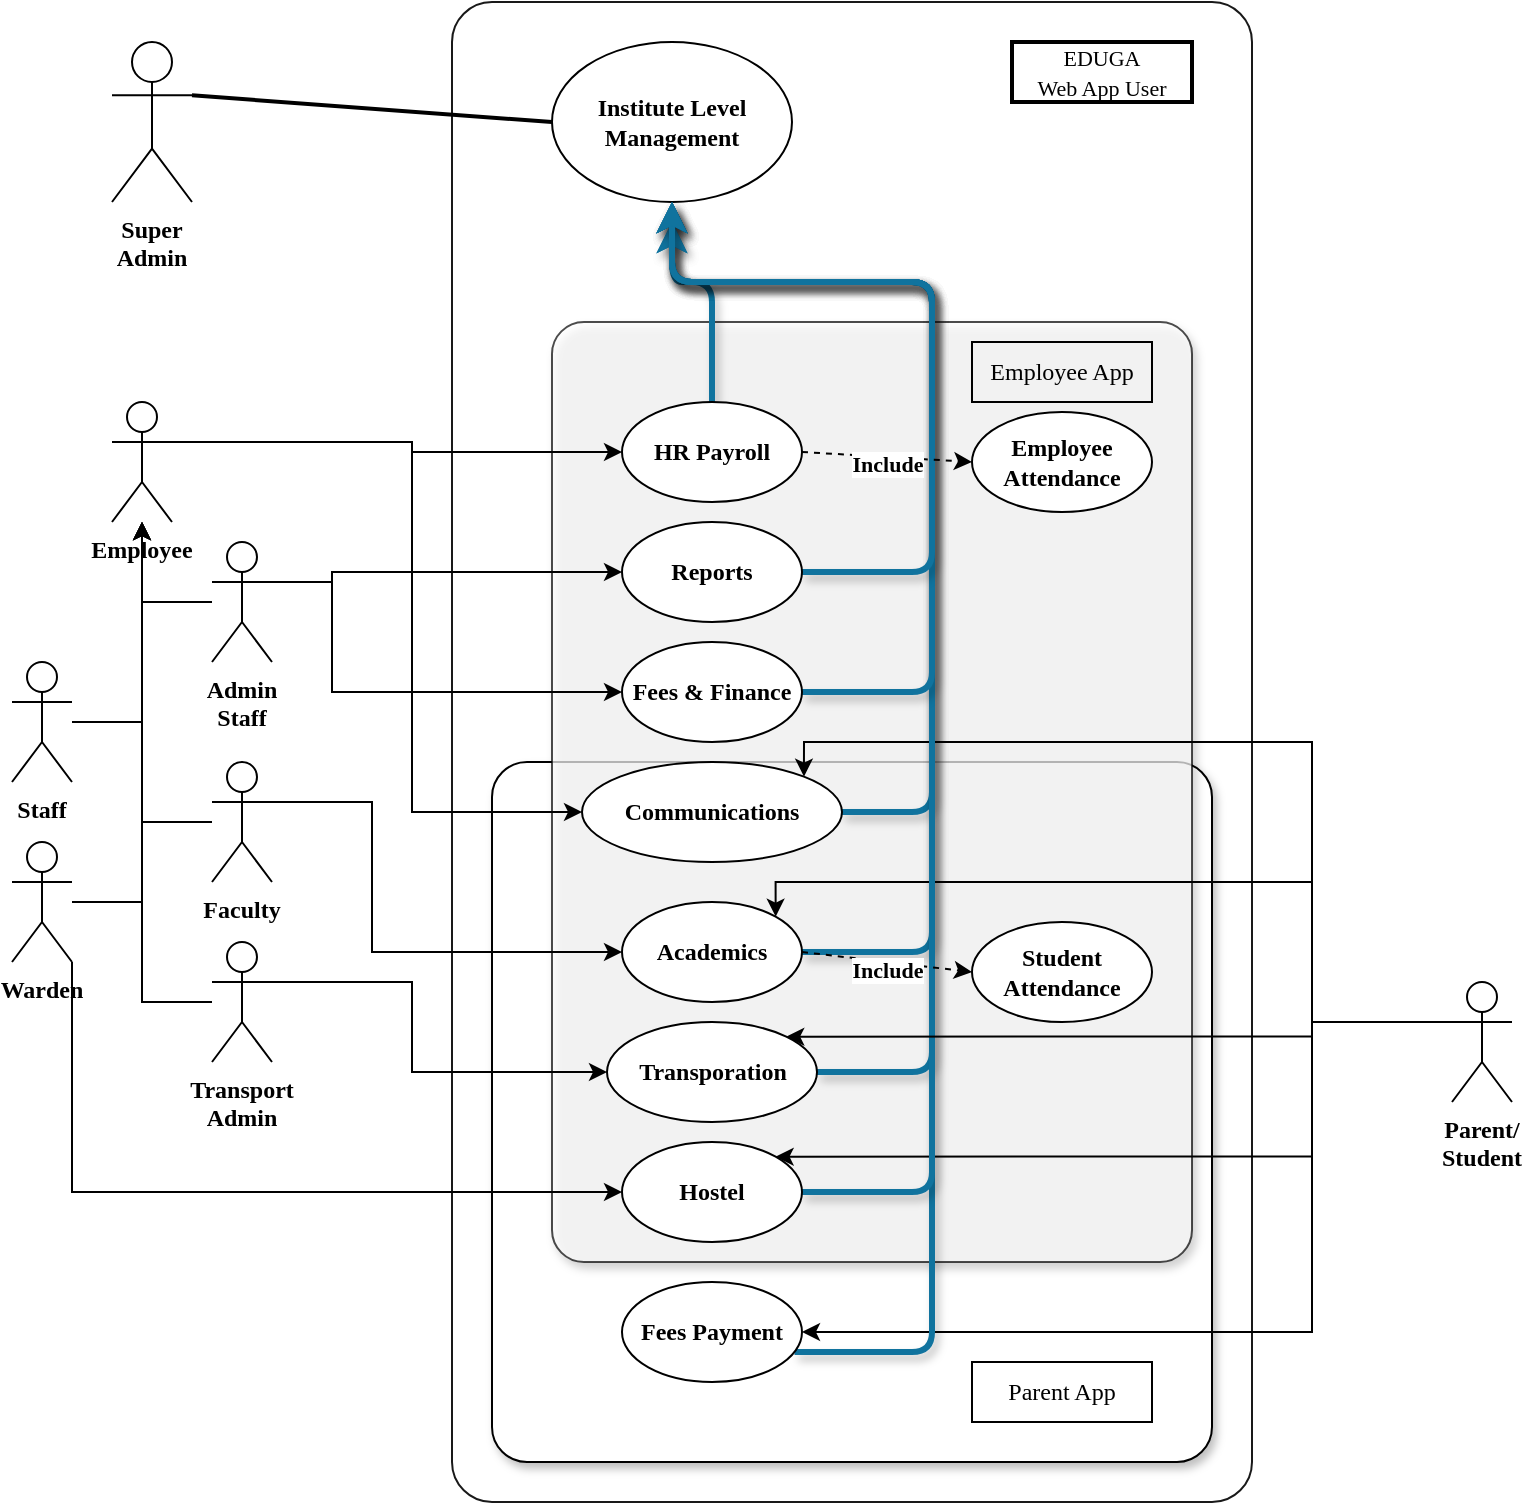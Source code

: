 <mxfile version="28.1.2">
  <diagram name="Page-1" id="u1YwF5gIARL7UAbkg5wj">
    <mxGraphModel dx="1426" dy="919" grid="1" gridSize="10" guides="1" tooltips="1" connect="1" arrows="1" fold="1" page="1" pageScale="1" pageWidth="850" pageHeight="1100" math="0" shadow="0">
      <root>
        <mxCell id="0" />
        <mxCell id="1" parent="0" />
        <mxCell id="ep3fy5VUL9QXkwdNC3nI-55" value="" style="rounded=1;whiteSpace=wrap;html=1;fillColor=light-dark(#FFFFFF,#FFAF1D);fontFamily=montserrat;fontSource=https%3A%2F%2Ffonts.googleapis.com%2Fcss%3Ffamily%3Dmontserrat;fontColor=light-dark(#000000,#CCFFFF);fontStyle=1;opacity=90;arcSize=5;glass=0;" vertex="1" parent="1">
          <mxGeometry x="280" y="40" width="400" height="750" as="geometry" />
        </mxCell>
        <mxCell id="ep3fy5VUL9QXkwdNC3nI-56" value="" style="rounded=1;whiteSpace=wrap;html=1;fillColor=light-dark(#FFFFFF,#D4FC79);glass=0;shadow=1;arcSize=5;strokeColor=light-dark(#000000,#000000);" vertex="1" parent="1">
          <mxGeometry x="300" y="420" width="360" height="350" as="geometry" />
        </mxCell>
        <mxCell id="ep3fy5VUL9QXkwdNC3nI-57" value="" style="rounded=1;whiteSpace=wrap;html=1;fillColor=light-dark(#FFFFFF,#00F2FE);glass=0;shadow=1;arcSize=5;opacity=70;strokeColor=light-dark(#000000,#373737);" vertex="1" parent="1">
          <mxGeometry x="330" y="200" width="320" height="470" as="geometry" />
        </mxCell>
        <mxCell id="ZdCM_eY7NvL7YCv6Zc3t-2" value="&lt;div&gt;Super Admin&lt;/div&gt;" style="shape=umlActor;verticalLabelPosition=bottom;verticalAlign=top;html=1;outlineConnect=0;fillColor=light-dark(#FFFFFF,#FF300E);fontFamily=montserrat;fontSource=https%3A%2F%2Ffonts.googleapis.com%2Fcss%3Ffamily%3Dmontserrat;fontColor=light-dark(#000000,#CCFFFF);fontStyle=1;whiteSpace=wrap;" parent="1" vertex="1">
          <mxGeometry x="110" y="60" width="40" height="80" as="geometry" />
        </mxCell>
        <mxCell id="CgEE7nKXYf7efSVyKvS5-13" style="edgeStyle=orthogonalEdgeStyle;rounded=1;orthogonalLoop=1;jettySize=auto;html=1;entryX=0.5;entryY=1;entryDx=0;entryDy=0;fillColor=#b1ddf0;strokeColor=#10739e;fontFamily=montserrat;fontSource=https%3A%2F%2Ffonts.googleapis.com%2Fcss%3Ffamily%3Dmontserrat;fontColor=light-dark(#000000,#CCFFFF);fontStyle=1;strokeWidth=3;curved=0;shadow=1;flowAnimation=0;" parent="1" source="ZdCM_eY7NvL7YCv6Zc3t-7" target="CgEE7nKXYf7efSVyKvS5-10" edge="1">
          <mxGeometry relative="1" as="geometry">
            <Array as="points">
              <mxPoint x="410" y="180" />
              <mxPoint x="390" y="180" />
            </Array>
          </mxGeometry>
        </mxCell>
        <mxCell id="ZdCM_eY7NvL7YCv6Zc3t-7" value="HR Payroll" style="ellipse;whiteSpace=wrap;html=1;fontFamily=montserrat;fontSource=https%3A%2F%2Ffonts.googleapis.com%2Fcss%3Ffamily%3Dmontserrat;fontColor=light-dark(#000000,#CCFFFF);fontStyle=1" parent="1" vertex="1">
          <mxGeometry x="365" y="240" width="90" height="50" as="geometry" />
        </mxCell>
        <mxCell id="CgEE7nKXYf7efSVyKvS5-5" style="edgeStyle=orthogonalEdgeStyle;rounded=0;orthogonalLoop=1;jettySize=auto;html=1;fontFamily=montserrat;fontSource=https%3A%2F%2Ffonts.googleapis.com%2Fcss%3Ffamily%3Dmontserrat;fontColor=light-dark(#000000,#CCFFFF);fontStyle=1" parent="1" source="ZdCM_eY7NvL7YCv6Zc3t-8" target="CgEE7nKXYf7efSVyKvS5-3" edge="1">
          <mxGeometry relative="1" as="geometry" />
        </mxCell>
        <mxCell id="ep3fy5VUL9QXkwdNC3nI-68" style="edgeStyle=orthogonalEdgeStyle;rounded=0;orthogonalLoop=1;jettySize=auto;html=1;exitX=1;exitY=0.333;exitDx=0;exitDy=0;exitPerimeter=0;entryX=0;entryY=0.5;entryDx=0;entryDy=0;" edge="1" parent="1" source="ZdCM_eY7NvL7YCv6Zc3t-8" target="CgEE7nKXYf7efSVyKvS5-8">
          <mxGeometry relative="1" as="geometry">
            <Array as="points">
              <mxPoint x="240" y="440" />
              <mxPoint x="240" y="515" />
            </Array>
          </mxGeometry>
        </mxCell>
        <mxCell id="ZdCM_eY7NvL7YCv6Zc3t-8" value="&lt;div&gt;Faculty&lt;/div&gt;" style="shape=umlActor;verticalLabelPosition=bottom;verticalAlign=top;html=1;outlineConnect=0;fontFamily=montserrat;fontSource=https%3A%2F%2Ffonts.googleapis.com%2Fcss%3Ffamily%3Dmontserrat;fontColor=light-dark(#000000,#CCFFFF);fontStyle=1;whiteSpace=wrap;" parent="1" vertex="1">
          <mxGeometry x="160" y="420" width="30" height="60" as="geometry" />
        </mxCell>
        <mxCell id="ep3fy5VUL9QXkwdNC3nI-65" style="edgeStyle=orthogonalEdgeStyle;rounded=0;orthogonalLoop=1;jettySize=auto;html=1;exitX=0;exitY=0.333;exitDx=0;exitDy=0;exitPerimeter=0;entryX=1;entryY=0;entryDx=0;entryDy=0;" edge="1" parent="1" source="ZdCM_eY7NvL7YCv6Zc3t-12" target="CgEE7nKXYf7efSVyKvS5-15">
          <mxGeometry relative="1" as="geometry">
            <Array as="points">
              <mxPoint x="710" y="550" />
              <mxPoint x="710" y="410" />
              <mxPoint x="456" y="410" />
            </Array>
          </mxGeometry>
        </mxCell>
        <mxCell id="ep3fy5VUL9QXkwdNC3nI-77" style="edgeStyle=orthogonalEdgeStyle;rounded=0;orthogonalLoop=1;jettySize=auto;html=1;exitX=0;exitY=0.333;exitDx=0;exitDy=0;exitPerimeter=0;entryX=1;entryY=0;entryDx=0;entryDy=0;" edge="1" parent="1" source="ZdCM_eY7NvL7YCv6Zc3t-12" target="CgEE7nKXYf7efSVyKvS5-8">
          <mxGeometry relative="1" as="geometry">
            <Array as="points">
              <mxPoint x="710" y="550" />
              <mxPoint x="710" y="480" />
              <mxPoint x="442" y="480" />
            </Array>
          </mxGeometry>
        </mxCell>
        <mxCell id="ep3fy5VUL9QXkwdNC3nI-79" style="edgeStyle=orthogonalEdgeStyle;rounded=0;orthogonalLoop=1;jettySize=auto;html=1;exitX=0;exitY=0.333;exitDx=0;exitDy=0;exitPerimeter=0;entryX=1;entryY=0;entryDx=0;entryDy=0;" edge="1" parent="1" source="ZdCM_eY7NvL7YCv6Zc3t-12" target="ep3fy5VUL9QXkwdNC3nI-6">
          <mxGeometry relative="1" as="geometry">
            <Array as="points">
              <mxPoint x="710" y="550" />
              <mxPoint x="710" y="617" />
            </Array>
          </mxGeometry>
        </mxCell>
        <mxCell id="ep3fy5VUL9QXkwdNC3nI-81" style="edgeStyle=orthogonalEdgeStyle;rounded=0;orthogonalLoop=1;jettySize=auto;html=1;exitX=0;exitY=0.333;exitDx=0;exitDy=0;exitPerimeter=0;entryX=1;entryY=0.5;entryDx=0;entryDy=0;" edge="1" parent="1" source="ZdCM_eY7NvL7YCv6Zc3t-12" target="ep3fy5VUL9QXkwdNC3nI-3">
          <mxGeometry relative="1" as="geometry">
            <Array as="points">
              <mxPoint x="710" y="550" />
              <mxPoint x="710" y="705" />
            </Array>
          </mxGeometry>
        </mxCell>
        <mxCell id="ZdCM_eY7NvL7YCv6Zc3t-12" value="Parent/ Student" style="shape=umlActor;verticalLabelPosition=bottom;verticalAlign=top;html=1;outlineConnect=0;fontFamily=montserrat;fontSource=https%3A%2F%2Ffonts.googleapis.com%2Fcss%3Ffamily%3Dmontserrat;fontColor=light-dark(#000000,#CCFFFF);fontStyle=1;whiteSpace=wrap;" parent="1" vertex="1">
          <mxGeometry x="780" y="530" width="30" height="60" as="geometry" />
        </mxCell>
        <mxCell id="CgEE7nKXYf7efSVyKvS5-4" value="" style="edgeStyle=orthogonalEdgeStyle;rounded=0;orthogonalLoop=1;jettySize=auto;html=1;fontFamily=montserrat;fontSource=https%3A%2F%2Ffonts.googleapis.com%2Fcss%3Ffamily%3Dmontserrat;fontColor=light-dark(#000000,#CCFFFF);fontStyle=1" parent="1" source="ZdCM_eY7NvL7YCv6Zc3t-13" target="CgEE7nKXYf7efSVyKvS5-3" edge="1">
          <mxGeometry relative="1" as="geometry" />
        </mxCell>
        <mxCell id="ZdCM_eY7NvL7YCv6Zc3t-13" value="Staff" style="shape=umlActor;verticalLabelPosition=bottom;verticalAlign=top;html=1;outlineConnect=0;fontFamily=montserrat;fontSource=https%3A%2F%2Ffonts.googleapis.com%2Fcss%3Ffamily%3Dmontserrat;fontColor=light-dark(#000000,#CCFFFF);fontStyle=1;whiteSpace=wrap;" parent="1" vertex="1">
          <mxGeometry x="60" y="370" width="30" height="60" as="geometry" />
        </mxCell>
        <mxCell id="ep3fy5VUL9QXkwdNC3nI-63" style="edgeStyle=orthogonalEdgeStyle;rounded=0;orthogonalLoop=1;jettySize=auto;html=1;exitX=1;exitY=0.333;exitDx=0;exitDy=0;exitPerimeter=0;" edge="1" parent="1" source="CgEE7nKXYf7efSVyKvS5-3" target="ZdCM_eY7NvL7YCv6Zc3t-7">
          <mxGeometry relative="1" as="geometry">
            <Array as="points">
              <mxPoint x="260" y="260" />
              <mxPoint x="260" y="265" />
            </Array>
          </mxGeometry>
        </mxCell>
        <mxCell id="ep3fy5VUL9QXkwdNC3nI-64" style="edgeStyle=orthogonalEdgeStyle;rounded=0;orthogonalLoop=1;jettySize=auto;html=1;exitX=1;exitY=0.333;exitDx=0;exitDy=0;exitPerimeter=0;entryX=0;entryY=0.5;entryDx=0;entryDy=0;" edge="1" parent="1" source="CgEE7nKXYf7efSVyKvS5-3" target="CgEE7nKXYf7efSVyKvS5-15">
          <mxGeometry relative="1" as="geometry">
            <Array as="points">
              <mxPoint x="260" y="260" />
              <mxPoint x="260" y="445" />
            </Array>
          </mxGeometry>
        </mxCell>
        <mxCell id="CgEE7nKXYf7efSVyKvS5-3" value="Employee" style="shape=umlActor;verticalLabelPosition=bottom;verticalAlign=top;html=1;outlineConnect=0;fontFamily=montserrat;fontSource=https%3A%2F%2Ffonts.googleapis.com%2Fcss%3Ffamily%3Dmontserrat;fontColor=light-dark(#000000,#CCFFFF);fontStyle=1;whiteSpace=wrap;" parent="1" vertex="1">
          <mxGeometry x="110" y="240" width="30" height="60" as="geometry" />
        </mxCell>
        <mxCell id="ep3fy5VUL9QXkwdNC3nI-13" style="edgeStyle=orthogonalEdgeStyle;rounded=1;orthogonalLoop=1;jettySize=auto;html=1;fillColor=#b1ddf0;strokeColor=#10739e;fontFamily=montserrat;fontSource=https%3A%2F%2Ffonts.googleapis.com%2Fcss%3Ffamily%3Dmontserrat;fontColor=light-dark(#000000,#CCFFFF);fontStyle=1;strokeWidth=3;curved=0;shadow=1;flowAnimation=0;" edge="1" parent="1" source="CgEE7nKXYf7efSVyKvS5-8">
          <mxGeometry relative="1" as="geometry">
            <mxPoint x="390" y="140" as="targetPoint" />
            <Array as="points">
              <mxPoint x="520" y="515" />
              <mxPoint x="520" y="180" />
              <mxPoint x="390" y="180" />
            </Array>
          </mxGeometry>
        </mxCell>
        <mxCell id="CgEE7nKXYf7efSVyKvS5-8" value="Academics" style="ellipse;whiteSpace=wrap;html=1;fontFamily=montserrat;fontSource=https%3A%2F%2Ffonts.googleapis.com%2Fcss%3Ffamily%3Dmontserrat;fontColor=light-dark(#000000,#CCFFFF);fontStyle=1" parent="1" vertex="1">
          <mxGeometry x="365" y="490" width="90" height="50" as="geometry" />
        </mxCell>
        <mxCell id="CgEE7nKXYf7efSVyKvS5-10" value="Institute Level Management" style="ellipse;whiteSpace=wrap;html=1;fontFamily=montserrat;fontSource=https%3A%2F%2Ffonts.googleapis.com%2Fcss%3Ffamily%3Dmontserrat;fontColor=light-dark(#000000,#CCFFFF);fontStyle=1" parent="1" vertex="1">
          <mxGeometry x="330" y="60" width="120" height="80" as="geometry" />
        </mxCell>
        <mxCell id="CgEE7nKXYf7efSVyKvS5-12" value="" style="endArrow=none;html=1;rounded=0;entryX=0;entryY=0.5;entryDx=0;entryDy=0;exitX=1;exitY=0.333;exitDx=0;exitDy=0;exitPerimeter=0;fontFamily=montserrat;fontSource=https%3A%2F%2Ffonts.googleapis.com%2Fcss%3Ffamily%3Dmontserrat;fontColor=light-dark(#000000,#CCFFFF);fontStyle=1;strokeWidth=2;" parent="1" source="ZdCM_eY7NvL7YCv6Zc3t-2" target="CgEE7nKXYf7efSVyKvS5-10" edge="1">
          <mxGeometry width="50" height="50" relative="1" as="geometry">
            <mxPoint x="240" y="125" as="sourcePoint" />
            <mxPoint x="290" y="75" as="targetPoint" />
          </mxGeometry>
        </mxCell>
        <mxCell id="CgEE7nKXYf7efSVyKvS5-16" style="edgeStyle=orthogonalEdgeStyle;rounded=1;orthogonalLoop=1;jettySize=auto;html=1;fillColor=#b1ddf0;strokeColor=#10739e;fontFamily=montserrat;fontSource=https%3A%2F%2Ffonts.googleapis.com%2Fcss%3Ffamily%3Dmontserrat;fontColor=light-dark(#000000,#CCFFFF);fontStyle=1;strokeWidth=3;curved=0;shadow=1;flowAnimation=0;" parent="1" source="CgEE7nKXYf7efSVyKvS5-15" target="CgEE7nKXYf7efSVyKvS5-10" edge="1">
          <mxGeometry relative="1" as="geometry">
            <Array as="points">
              <mxPoint x="520" y="445" />
              <mxPoint x="520" y="180" />
              <mxPoint x="390" y="180" />
            </Array>
          </mxGeometry>
        </mxCell>
        <mxCell id="CgEE7nKXYf7efSVyKvS5-15" value="Communications" style="ellipse;whiteSpace=wrap;html=1;fontFamily=montserrat;fontSource=https%3A%2F%2Ffonts.googleapis.com%2Fcss%3Ffamily%3Dmontserrat;fontColor=light-dark(#000000,#CCFFFF);fontStyle=1" parent="1" vertex="1">
          <mxGeometry x="345" y="420" width="130" height="50" as="geometry" />
        </mxCell>
        <mxCell id="ep3fy5VUL9QXkwdNC3nI-41" style="edgeStyle=orthogonalEdgeStyle;rounded=1;orthogonalLoop=1;jettySize=auto;html=1;fillColor=#b1ddf0;strokeColor=#10739e;fontFamily=montserrat;fontSource=https%3A%2F%2Ffonts.googleapis.com%2Fcss%3Ffamily%3Dmontserrat;fontColor=light-dark(#000000,#CCFFFF);fontStyle=1;strokeWidth=3;curved=0;shadow=1;flowAnimation=0;" edge="1" parent="1" source="ep3fy5VUL9QXkwdNC3nI-3">
          <mxGeometry relative="1" as="geometry">
            <mxPoint x="390" y="150" as="targetPoint" />
            <Array as="points">
              <mxPoint x="520" y="715" />
              <mxPoint x="520" y="180" />
              <mxPoint x="390" y="180" />
            </Array>
          </mxGeometry>
        </mxCell>
        <mxCell id="ep3fy5VUL9QXkwdNC3nI-3" value="Fees Payment" style="ellipse;whiteSpace=wrap;html=1;fontFamily=montserrat;fontSource=https%3A%2F%2Ffonts.googleapis.com%2Fcss%3Ffamily%3Dmontserrat;fontColor=light-dark(#000000,#CCFFFF);fontStyle=1" vertex="1" parent="1">
          <mxGeometry x="365" y="680" width="90" height="50" as="geometry" />
        </mxCell>
        <mxCell id="ep3fy5VUL9QXkwdNC3nI-33" style="edgeStyle=orthogonalEdgeStyle;rounded=1;orthogonalLoop=1;jettySize=auto;html=1;entryX=0.5;entryY=1;entryDx=0;entryDy=0;fillColor=#b1ddf0;strokeColor=#10739e;fontFamily=montserrat;fontSource=https%3A%2F%2Ffonts.googleapis.com%2Fcss%3Ffamily%3Dmontserrat;fontColor=light-dark(#000000,#CCFFFF);fontStyle=1;strokeWidth=3;curved=0;shadow=1;flowAnimation=0;" edge="1" parent="1" source="ep3fy5VUL9QXkwdNC3nI-5" target="CgEE7nKXYf7efSVyKvS5-10">
          <mxGeometry relative="1" as="geometry">
            <Array as="points">
              <mxPoint x="520" y="575" />
              <mxPoint x="520" y="180" />
              <mxPoint x="390" y="180" />
            </Array>
          </mxGeometry>
        </mxCell>
        <mxCell id="ep3fy5VUL9QXkwdNC3nI-5" value="&lt;div&gt;Transporation&lt;/div&gt;" style="ellipse;whiteSpace=wrap;html=1;fontFamily=montserrat;fontSource=https%3A%2F%2Ffonts.googleapis.com%2Fcss%3Ffamily%3Dmontserrat;fontColor=light-dark(#000000,#CCFFFF);fontStyle=1" vertex="1" parent="1">
          <mxGeometry x="357.5" y="550" width="105" height="50" as="geometry" />
        </mxCell>
        <mxCell id="ep3fy5VUL9QXkwdNC3nI-34" style="edgeStyle=orthogonalEdgeStyle;rounded=1;orthogonalLoop=1;jettySize=auto;html=1;fillColor=#b1ddf0;strokeColor=#10739e;fontFamily=montserrat;fontSource=https%3A%2F%2Ffonts.googleapis.com%2Fcss%3Ffamily%3Dmontserrat;fontColor=light-dark(#000000,#CCFFFF);fontStyle=1;strokeWidth=3;curved=0;shadow=1;flowAnimation=0;" edge="1" parent="1" source="ep3fy5VUL9QXkwdNC3nI-6">
          <mxGeometry relative="1" as="geometry">
            <mxPoint x="390" y="150" as="targetPoint" />
            <Array as="points">
              <mxPoint x="520" y="635" />
              <mxPoint x="520" y="180" />
              <mxPoint x="390" y="180" />
            </Array>
          </mxGeometry>
        </mxCell>
        <mxCell id="ep3fy5VUL9QXkwdNC3nI-6" value="Hostel" style="ellipse;whiteSpace=wrap;html=1;fontFamily=montserrat;fontSource=https%3A%2F%2Ffonts.googleapis.com%2Fcss%3Ffamily%3Dmontserrat;fontColor=light-dark(#000000,#CCFFFF);fontStyle=1" vertex="1" parent="1">
          <mxGeometry x="365" y="610" width="90" height="50" as="geometry" />
        </mxCell>
        <mxCell id="ep3fy5VUL9QXkwdNC3nI-21" style="edgeStyle=orthogonalEdgeStyle;rounded=1;orthogonalLoop=1;jettySize=auto;html=1;entryX=0.5;entryY=1;entryDx=0;entryDy=0;fillColor=#b1ddf0;strokeColor=#10739e;fontFamily=montserrat;fontSource=https%3A%2F%2Ffonts.googleapis.com%2Fcss%3Ffamily%3Dmontserrat;fontColor=light-dark(#000000,#CCFFFF);fontStyle=1;strokeWidth=3;curved=0;shadow=1;flowAnimation=0;" edge="1" parent="1" source="ep3fy5VUL9QXkwdNC3nI-7" target="CgEE7nKXYf7efSVyKvS5-10">
          <mxGeometry relative="1" as="geometry">
            <Array as="points">
              <mxPoint x="520" y="385" />
              <mxPoint x="520" y="180" />
              <mxPoint x="390" y="180" />
            </Array>
          </mxGeometry>
        </mxCell>
        <mxCell id="ep3fy5VUL9QXkwdNC3nI-7" value="Fees &amp;amp; Finance" style="ellipse;whiteSpace=wrap;html=1;fontFamily=montserrat;fontSource=https%3A%2F%2Ffonts.googleapis.com%2Fcss%3Ffamily%3Dmontserrat;fontColor=light-dark(#000000,#CCFFFF);fontStyle=1" vertex="1" parent="1">
          <mxGeometry x="365" y="360" width="90" height="50" as="geometry" />
        </mxCell>
        <mxCell id="ep3fy5VUL9QXkwdNC3nI-20" style="edgeStyle=orthogonalEdgeStyle;rounded=1;orthogonalLoop=1;jettySize=auto;html=1;exitX=1;exitY=0.5;exitDx=0;exitDy=0;fillColor=#b1ddf0;strokeColor=#10739e;fontFamily=montserrat;fontSource=https%3A%2F%2Ffonts.googleapis.com%2Fcss%3Ffamily%3Dmontserrat;fontColor=light-dark(#000000,#CCFFFF);fontStyle=1;strokeWidth=3;curved=0;shadow=1;flowAnimation=0;" edge="1" parent="1" source="ep3fy5VUL9QXkwdNC3nI-8">
          <mxGeometry relative="1" as="geometry">
            <mxPoint x="425" y="455" as="sourcePoint" />
            <mxPoint x="390" y="140" as="targetPoint" />
            <Array as="points">
              <mxPoint x="520" y="325" />
              <mxPoint x="520" y="180" />
              <mxPoint x="390" y="180" />
            </Array>
          </mxGeometry>
        </mxCell>
        <mxCell id="ep3fy5VUL9QXkwdNC3nI-8" value="Reports" style="ellipse;whiteSpace=wrap;html=1;fontFamily=montserrat;fontSource=https%3A%2F%2Ffonts.googleapis.com%2Fcss%3Ffamily%3Dmontserrat;fontColor=light-dark(#000000,#CCFFFF);fontStyle=1" vertex="1" parent="1">
          <mxGeometry x="365" y="300" width="90" height="50" as="geometry" />
        </mxCell>
        <mxCell id="ep3fy5VUL9QXkwdNC3nI-10" style="edgeStyle=orthogonalEdgeStyle;rounded=0;orthogonalLoop=1;jettySize=auto;html=1;fontFamily=montserrat;fontSource=https%3A%2F%2Ffonts.googleapis.com%2Fcss%3Ffamily%3Dmontserrat;fontColor=light-dark(#000000,#CCFFFF);fontStyle=1" edge="1" parent="1" source="ep3fy5VUL9QXkwdNC3nI-9" target="CgEE7nKXYf7efSVyKvS5-3">
          <mxGeometry relative="1" as="geometry" />
        </mxCell>
        <mxCell id="ep3fy5VUL9QXkwdNC3nI-66" style="edgeStyle=orthogonalEdgeStyle;rounded=0;orthogonalLoop=1;jettySize=auto;html=1;exitX=1;exitY=0.333;exitDx=0;exitDy=0;exitPerimeter=0;" edge="1" parent="1" source="ep3fy5VUL9QXkwdNC3nI-9" target="ep3fy5VUL9QXkwdNC3nI-8">
          <mxGeometry relative="1" as="geometry">
            <Array as="points">
              <mxPoint x="220" y="330" />
              <mxPoint x="220" y="325" />
            </Array>
          </mxGeometry>
        </mxCell>
        <mxCell id="ep3fy5VUL9QXkwdNC3nI-67" style="edgeStyle=orthogonalEdgeStyle;rounded=0;orthogonalLoop=1;jettySize=auto;html=1;exitX=1;exitY=0.333;exitDx=0;exitDy=0;exitPerimeter=0;entryX=0;entryY=0.5;entryDx=0;entryDy=0;" edge="1" parent="1" source="ep3fy5VUL9QXkwdNC3nI-9" target="ep3fy5VUL9QXkwdNC3nI-7">
          <mxGeometry relative="1" as="geometry">
            <Array as="points">
              <mxPoint x="220" y="330" />
              <mxPoint x="220" y="385" />
            </Array>
          </mxGeometry>
        </mxCell>
        <mxCell id="ep3fy5VUL9QXkwdNC3nI-9" value="Admin Staff" style="shape=umlActor;verticalLabelPosition=bottom;verticalAlign=top;html=1;outlineConnect=0;fontFamily=montserrat;fontSource=https%3A%2F%2Ffonts.googleapis.com%2Fcss%3Ffamily%3Dmontserrat;fontColor=light-dark(#000000,#CCFFFF);fontStyle=1;whiteSpace=wrap;" vertex="1" parent="1">
          <mxGeometry x="160" y="310" width="30" height="60" as="geometry" />
        </mxCell>
        <mxCell id="ep3fy5VUL9QXkwdNC3nI-27" style="edgeStyle=orthogonalEdgeStyle;rounded=0;orthogonalLoop=1;jettySize=auto;html=1;fontFamily=montserrat;fontSource=https%3A%2F%2Ffonts.googleapis.com%2Fcss%3Ffamily%3Dmontserrat;fontColor=light-dark(#000000,#CCFFFF);fontStyle=1" edge="1" parent="1" source="ep3fy5VUL9QXkwdNC3nI-25" target="CgEE7nKXYf7efSVyKvS5-3">
          <mxGeometry relative="1" as="geometry" />
        </mxCell>
        <mxCell id="ep3fy5VUL9QXkwdNC3nI-74" style="edgeStyle=orthogonalEdgeStyle;rounded=0;orthogonalLoop=1;jettySize=auto;html=1;exitX=1;exitY=0.333;exitDx=0;exitDy=0;exitPerimeter=0;" edge="1" parent="1" source="ep3fy5VUL9QXkwdNC3nI-25" target="ep3fy5VUL9QXkwdNC3nI-5">
          <mxGeometry relative="1" as="geometry">
            <Array as="points">
              <mxPoint x="260" y="530" />
              <mxPoint x="260" y="575" />
            </Array>
          </mxGeometry>
        </mxCell>
        <mxCell id="ep3fy5VUL9QXkwdNC3nI-25" value="Transport Admin" style="shape=umlActor;verticalLabelPosition=bottom;verticalAlign=top;html=1;outlineConnect=0;fontFamily=montserrat;fontSource=https%3A%2F%2Ffonts.googleapis.com%2Fcss%3Ffamily%3Dmontserrat;fontColor=light-dark(#000000,#CCFFFF);fontStyle=1;whiteSpace=wrap;" vertex="1" parent="1">
          <mxGeometry x="160" y="510" width="30" height="60" as="geometry" />
        </mxCell>
        <mxCell id="ep3fy5VUL9QXkwdNC3nI-28" style="edgeStyle=orthogonalEdgeStyle;rounded=0;orthogonalLoop=1;jettySize=auto;html=1;fontFamily=montserrat;fontSource=https%3A%2F%2Ffonts.googleapis.com%2Fcss%3Ffamily%3Dmontserrat;fontColor=light-dark(#000000,#CCFFFF);fontStyle=1" edge="1" parent="1" source="ep3fy5VUL9QXkwdNC3nI-26" target="CgEE7nKXYf7efSVyKvS5-3">
          <mxGeometry relative="1" as="geometry" />
        </mxCell>
        <mxCell id="ep3fy5VUL9QXkwdNC3nI-75" style="edgeStyle=orthogonalEdgeStyle;rounded=0;orthogonalLoop=1;jettySize=auto;html=1;exitX=1;exitY=1;exitDx=0;exitDy=0;exitPerimeter=0;entryX=0;entryY=0.5;entryDx=0;entryDy=0;" edge="1" parent="1" source="ep3fy5VUL9QXkwdNC3nI-26" target="ep3fy5VUL9QXkwdNC3nI-6">
          <mxGeometry relative="1" as="geometry" />
        </mxCell>
        <mxCell id="ep3fy5VUL9QXkwdNC3nI-26" value="Warden" style="shape=umlActor;verticalLabelPosition=bottom;verticalAlign=top;html=1;outlineConnect=0;fontFamily=montserrat;fontSource=https%3A%2F%2Ffonts.googleapis.com%2Fcss%3Ffamily%3Dmontserrat;fontColor=light-dark(#000000,#CCFFFF);fontStyle=1;whiteSpace=wrap;" vertex="1" parent="1">
          <mxGeometry x="60" y="460" width="30" height="60" as="geometry" />
        </mxCell>
        <mxCell id="ep3fy5VUL9QXkwdNC3nI-42" value="Student Attendance" style="ellipse;whiteSpace=wrap;html=1;fontFamily=montserrat;fontSource=https%3A%2F%2Ffonts.googleapis.com%2Fcss%3Ffamily%3Dmontserrat;fontColor=light-dark(#000000,#CCFFFF);fontStyle=1" vertex="1" parent="1">
          <mxGeometry x="540" y="500" width="90" height="50" as="geometry" />
        </mxCell>
        <mxCell id="ep3fy5VUL9QXkwdNC3nI-43" value="" style="endArrow=classic;html=1;rounded=0;exitX=1;exitY=0.5;exitDx=0;exitDy=0;dashed=1;fontFamily=montserrat;fontSource=https%3A%2F%2Ffonts.googleapis.com%2Fcss%3Ffamily%3Dmontserrat;fontColor=light-dark(#000000,#CCFFFF);fontStyle=1;entryX=0;entryY=0.5;entryDx=0;entryDy=0;" edge="1" parent="1" source="CgEE7nKXYf7efSVyKvS5-8" target="ep3fy5VUL9QXkwdNC3nI-42">
          <mxGeometry relative="1" as="geometry">
            <mxPoint x="380" y="490" as="sourcePoint" />
            <mxPoint x="480" y="490" as="targetPoint" />
            <Array as="points" />
          </mxGeometry>
        </mxCell>
        <mxCell id="ep3fy5VUL9QXkwdNC3nI-45" value="Include" style="edgeLabel;html=1;align=center;verticalAlign=middle;resizable=0;points=[];fontFamily=montserrat;fontSource=https%3A%2F%2Ffonts.googleapis.com%2Fcss%3Ffamily%3Dmontserrat;fontColor=light-dark(#000000,#CCFFFF);fontStyle=1;whiteSpace=wrap;" vertex="1" connectable="0" parent="ep3fy5VUL9QXkwdNC3nI-43">
          <mxGeometry x="0.176" relative="1" as="geometry">
            <mxPoint x="-7" y="3" as="offset" />
          </mxGeometry>
        </mxCell>
        <mxCell id="ep3fy5VUL9QXkwdNC3nI-46" value="Employee Attendance" style="ellipse;whiteSpace=wrap;html=1;fontFamily=montserrat;fontSource=https%3A%2F%2Ffonts.googleapis.com%2Fcss%3Ffamily%3Dmontserrat;fontColor=light-dark(#000000,#CCFFFF);fontStyle=1" vertex="1" parent="1">
          <mxGeometry x="540" y="245" width="90" height="50" as="geometry" />
        </mxCell>
        <mxCell id="ep3fy5VUL9QXkwdNC3nI-47" value="" style="endArrow=classic;html=1;rounded=0;exitX=1;exitY=0.5;exitDx=0;exitDy=0;dashed=1;entryX=0;entryY=0.5;entryDx=0;entryDy=0;fontFamily=montserrat;fontSource=https%3A%2F%2Ffonts.googleapis.com%2Fcss%3Ffamily%3Dmontserrat;fontColor=light-dark(#000000,#CCFFFF);fontStyle=1" edge="1" parent="1" source="ZdCM_eY7NvL7YCv6Zc3t-7" target="ep3fy5VUL9QXkwdNC3nI-46">
          <mxGeometry relative="1" as="geometry">
            <mxPoint x="460" y="265" as="sourcePoint" />
            <mxPoint x="548" y="285" as="targetPoint" />
            <Array as="points" />
          </mxGeometry>
        </mxCell>
        <mxCell id="ep3fy5VUL9QXkwdNC3nI-48" value="Include" style="edgeLabel;html=1;align=center;verticalAlign=middle;resizable=0;points=[];fontFamily=montserrat;fontSource=https%3A%2F%2Ffonts.googleapis.com%2Fcss%3Ffamily%3Dmontserrat;fontColor=light-dark(#000000,#CCFFFF);fontStyle=1;whiteSpace=wrap;" vertex="1" connectable="0" parent="ep3fy5VUL9QXkwdNC3nI-47">
          <mxGeometry x="0.176" relative="1" as="geometry">
            <mxPoint x="-7" y="3" as="offset" />
          </mxGeometry>
        </mxCell>
        <mxCell id="ep3fy5VUL9QXkwdNC3nI-58" value="&lt;div&gt;&lt;font style=&quot;font-size: 11px;&quot; data-font-src=&quot;https://fonts.googleapis.com/css?family=montserrat&quot; face=&quot;montserrat&quot;&gt;EDUGA&lt;/font&gt;&lt;/div&gt;&lt;div&gt;&lt;font style=&quot;font-size: 11px;&quot; data-font-src=&quot;https://fonts.googleapis.com/css?family=montserrat&quot; face=&quot;montserrat&quot;&gt;Web App User&lt;/font&gt;&lt;/div&gt;" style="text;html=1;align=center;verticalAlign=middle;whiteSpace=wrap;rounded=0;strokeWidth=2;strokeColor=default;" vertex="1" parent="1">
          <mxGeometry x="560" y="60" width="90" height="30" as="geometry" />
        </mxCell>
        <mxCell id="ep3fy5VUL9QXkwdNC3nI-60" value="&lt;font data-font-src=&quot;https://fonts.googleapis.com/css?family=montserrat&quot; face=&quot;montserrat&quot;&gt;&lt;span style=&quot;color: light-dark(rgb(0, 0, 0), rgb(0, 0, 102));&quot;&gt;Employee App&lt;/span&gt;&lt;/font&gt;" style="text;html=1;align=center;verticalAlign=middle;whiteSpace=wrap;rounded=0;strokeWidth=1;strokeColor=default;" vertex="1" parent="1">
          <mxGeometry x="540" y="210" width="90" height="30" as="geometry" />
        </mxCell>
        <mxCell id="ep3fy5VUL9QXkwdNC3nI-61" value="&lt;font style=&quot;color: light-dark(rgb(0, 0, 0), rgb(0, 0, 102));&quot; data-font-src=&quot;https://fonts.googleapis.com/css?family=montserrat&quot; face=&quot;montserrat&quot;&gt;Parent App&lt;/font&gt;" style="text;html=1;align=center;verticalAlign=middle;whiteSpace=wrap;rounded=0;strokeWidth=1;strokeColor=default;" vertex="1" parent="1">
          <mxGeometry x="540" y="720" width="90" height="30" as="geometry" />
        </mxCell>
        <mxCell id="ep3fy5VUL9QXkwdNC3nI-78" style="edgeStyle=orthogonalEdgeStyle;rounded=0;orthogonalLoop=1;jettySize=auto;html=1;exitX=0;exitY=0.333;exitDx=0;exitDy=0;exitPerimeter=0;entryX=1;entryY=0;entryDx=0;entryDy=0;" edge="1" parent="1" source="ZdCM_eY7NvL7YCv6Zc3t-12" target="ep3fy5VUL9QXkwdNC3nI-5">
          <mxGeometry relative="1" as="geometry">
            <Array as="points">
              <mxPoint x="710" y="550" />
              <mxPoint x="710" y="557" />
            </Array>
          </mxGeometry>
        </mxCell>
      </root>
    </mxGraphModel>
  </diagram>
</mxfile>
